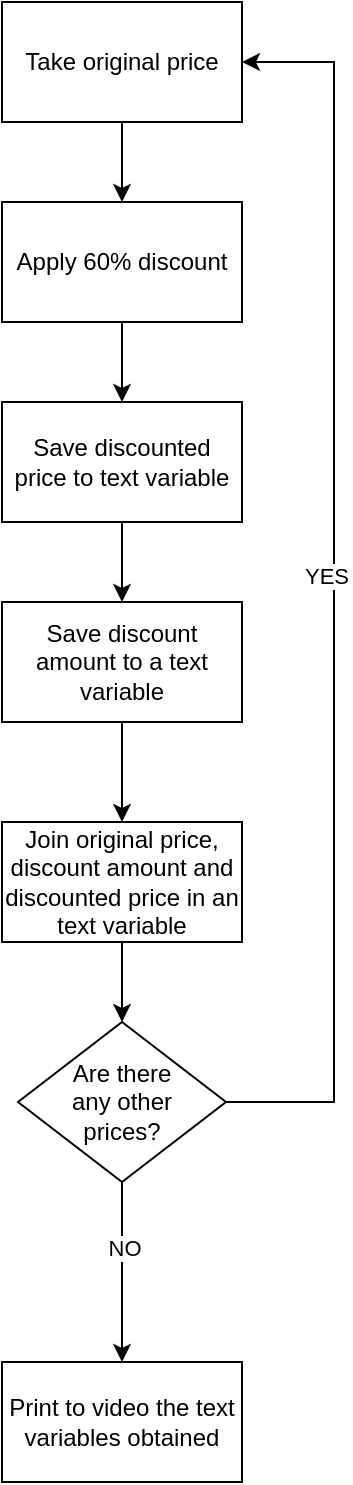 <mxfile version="24.2.5" type="device">
  <diagram id="C5RBs43oDa-KdzZeNtuy" name="Page-1">
    <mxGraphModel dx="1120" dy="532" grid="1" gridSize="10" guides="1" tooltips="1" connect="1" arrows="1" fold="1" page="1" pageScale="1" pageWidth="827" pageHeight="1169" math="0" shadow="0">
      <root>
        <mxCell id="WIyWlLk6GJQsqaUBKTNV-0" />
        <mxCell id="WIyWlLk6GJQsqaUBKTNV-1" parent="WIyWlLk6GJQsqaUBKTNV-0" />
        <mxCell id="5kl0PYAWxY9OuWdiYYXM-2" value="" style="edgeStyle=orthogonalEdgeStyle;rounded=0;orthogonalLoop=1;jettySize=auto;html=1;" edge="1" parent="WIyWlLk6GJQsqaUBKTNV-1" source="5kl0PYAWxY9OuWdiYYXM-0" target="5kl0PYAWxY9OuWdiYYXM-1">
          <mxGeometry relative="1" as="geometry" />
        </mxCell>
        <mxCell id="5kl0PYAWxY9OuWdiYYXM-0" value="Take original price" style="rounded=0;whiteSpace=wrap;html=1;" vertex="1" parent="WIyWlLk6GJQsqaUBKTNV-1">
          <mxGeometry x="354" y="20" width="120" height="60" as="geometry" />
        </mxCell>
        <mxCell id="5kl0PYAWxY9OuWdiYYXM-12" value="" style="edgeStyle=orthogonalEdgeStyle;rounded=0;orthogonalLoop=1;jettySize=auto;html=1;" edge="1" parent="WIyWlLk6GJQsqaUBKTNV-1" source="5kl0PYAWxY9OuWdiYYXM-1" target="5kl0PYAWxY9OuWdiYYXM-11">
          <mxGeometry relative="1" as="geometry" />
        </mxCell>
        <mxCell id="5kl0PYAWxY9OuWdiYYXM-1" value="Apply 60% discount" style="whiteSpace=wrap;html=1;rounded=0;" vertex="1" parent="WIyWlLk6GJQsqaUBKTNV-1">
          <mxGeometry x="354" y="120" width="120" height="60" as="geometry" />
        </mxCell>
        <mxCell id="5kl0PYAWxY9OuWdiYYXM-14" value="" style="edgeStyle=orthogonalEdgeStyle;rounded=0;orthogonalLoop=1;jettySize=auto;html=1;" edge="1" parent="WIyWlLk6GJQsqaUBKTNV-1" source="5kl0PYAWxY9OuWdiYYXM-11" target="5kl0PYAWxY9OuWdiYYXM-13">
          <mxGeometry relative="1" as="geometry" />
        </mxCell>
        <mxCell id="5kl0PYAWxY9OuWdiYYXM-11" value="Save discounted price to text variable" style="whiteSpace=wrap;html=1;rounded=0;" vertex="1" parent="WIyWlLk6GJQsqaUBKTNV-1">
          <mxGeometry x="354" y="220" width="120" height="60" as="geometry" />
        </mxCell>
        <mxCell id="5kl0PYAWxY9OuWdiYYXM-22" value="" style="edgeStyle=orthogonalEdgeStyle;rounded=0;orthogonalLoop=1;jettySize=auto;html=1;" edge="1" parent="WIyWlLk6GJQsqaUBKTNV-1" source="5kl0PYAWxY9OuWdiYYXM-13" target="5kl0PYAWxY9OuWdiYYXM-21">
          <mxGeometry relative="1" as="geometry" />
        </mxCell>
        <mxCell id="5kl0PYAWxY9OuWdiYYXM-13" value="Save discount amount to a text variable" style="whiteSpace=wrap;html=1;rounded=0;" vertex="1" parent="WIyWlLk6GJQsqaUBKTNV-1">
          <mxGeometry x="354" y="320" width="120" height="60" as="geometry" />
        </mxCell>
        <mxCell id="5kl0PYAWxY9OuWdiYYXM-24" value="" style="edgeStyle=orthogonalEdgeStyle;rounded=0;orthogonalLoop=1;jettySize=auto;html=1;" edge="1" parent="WIyWlLk6GJQsqaUBKTNV-1" source="5kl0PYAWxY9OuWdiYYXM-21" target="5kl0PYAWxY9OuWdiYYXM-23">
          <mxGeometry relative="1" as="geometry" />
        </mxCell>
        <mxCell id="5kl0PYAWxY9OuWdiYYXM-21" value="Join original price, discount amount and discounted price in an text variable" style="whiteSpace=wrap;html=1;rounded=0;" vertex="1" parent="WIyWlLk6GJQsqaUBKTNV-1">
          <mxGeometry x="354" y="430" width="120" height="60" as="geometry" />
        </mxCell>
        <mxCell id="5kl0PYAWxY9OuWdiYYXM-25" style="edgeStyle=orthogonalEdgeStyle;rounded=0;orthogonalLoop=1;jettySize=auto;html=1;exitX=1;exitY=0.5;exitDx=0;exitDy=0;entryX=1;entryY=0.5;entryDx=0;entryDy=0;" edge="1" parent="WIyWlLk6GJQsqaUBKTNV-1" source="5kl0PYAWxY9OuWdiYYXM-23" target="5kl0PYAWxY9OuWdiYYXM-0">
          <mxGeometry relative="1" as="geometry">
            <Array as="points">
              <mxPoint x="520" y="570" />
              <mxPoint x="520" y="50" />
            </Array>
          </mxGeometry>
        </mxCell>
        <mxCell id="5kl0PYAWxY9OuWdiYYXM-26" value="YES" style="edgeLabel;html=1;align=center;verticalAlign=middle;resizable=0;points=[];" vertex="1" connectable="0" parent="5kl0PYAWxY9OuWdiYYXM-25">
          <mxGeometry x="0.023" y="4" relative="1" as="geometry">
            <mxPoint as="offset" />
          </mxGeometry>
        </mxCell>
        <mxCell id="5kl0PYAWxY9OuWdiYYXM-28" value="" style="edgeStyle=orthogonalEdgeStyle;rounded=0;orthogonalLoop=1;jettySize=auto;html=1;" edge="1" parent="WIyWlLk6GJQsqaUBKTNV-1" source="5kl0PYAWxY9OuWdiYYXM-23" target="5kl0PYAWxY9OuWdiYYXM-27">
          <mxGeometry relative="1" as="geometry" />
        </mxCell>
        <mxCell id="5kl0PYAWxY9OuWdiYYXM-29" value="NO" style="edgeLabel;html=1;align=center;verticalAlign=middle;resizable=0;points=[];" vertex="1" connectable="0" parent="5kl0PYAWxY9OuWdiYYXM-28">
          <mxGeometry x="-0.267" y="1" relative="1" as="geometry">
            <mxPoint as="offset" />
          </mxGeometry>
        </mxCell>
        <mxCell id="5kl0PYAWxY9OuWdiYYXM-23" value="Are there&lt;div&gt;any other&lt;/div&gt;&lt;div&gt;prices?&lt;/div&gt;" style="rhombus;whiteSpace=wrap;html=1;rounded=0;" vertex="1" parent="WIyWlLk6GJQsqaUBKTNV-1">
          <mxGeometry x="362" y="530" width="104" height="80" as="geometry" />
        </mxCell>
        <mxCell id="5kl0PYAWxY9OuWdiYYXM-27" value="Print to video the text variables obtained" style="whiteSpace=wrap;html=1;rounded=0;" vertex="1" parent="WIyWlLk6GJQsqaUBKTNV-1">
          <mxGeometry x="354" y="700" width="120" height="60" as="geometry" />
        </mxCell>
      </root>
    </mxGraphModel>
  </diagram>
</mxfile>

